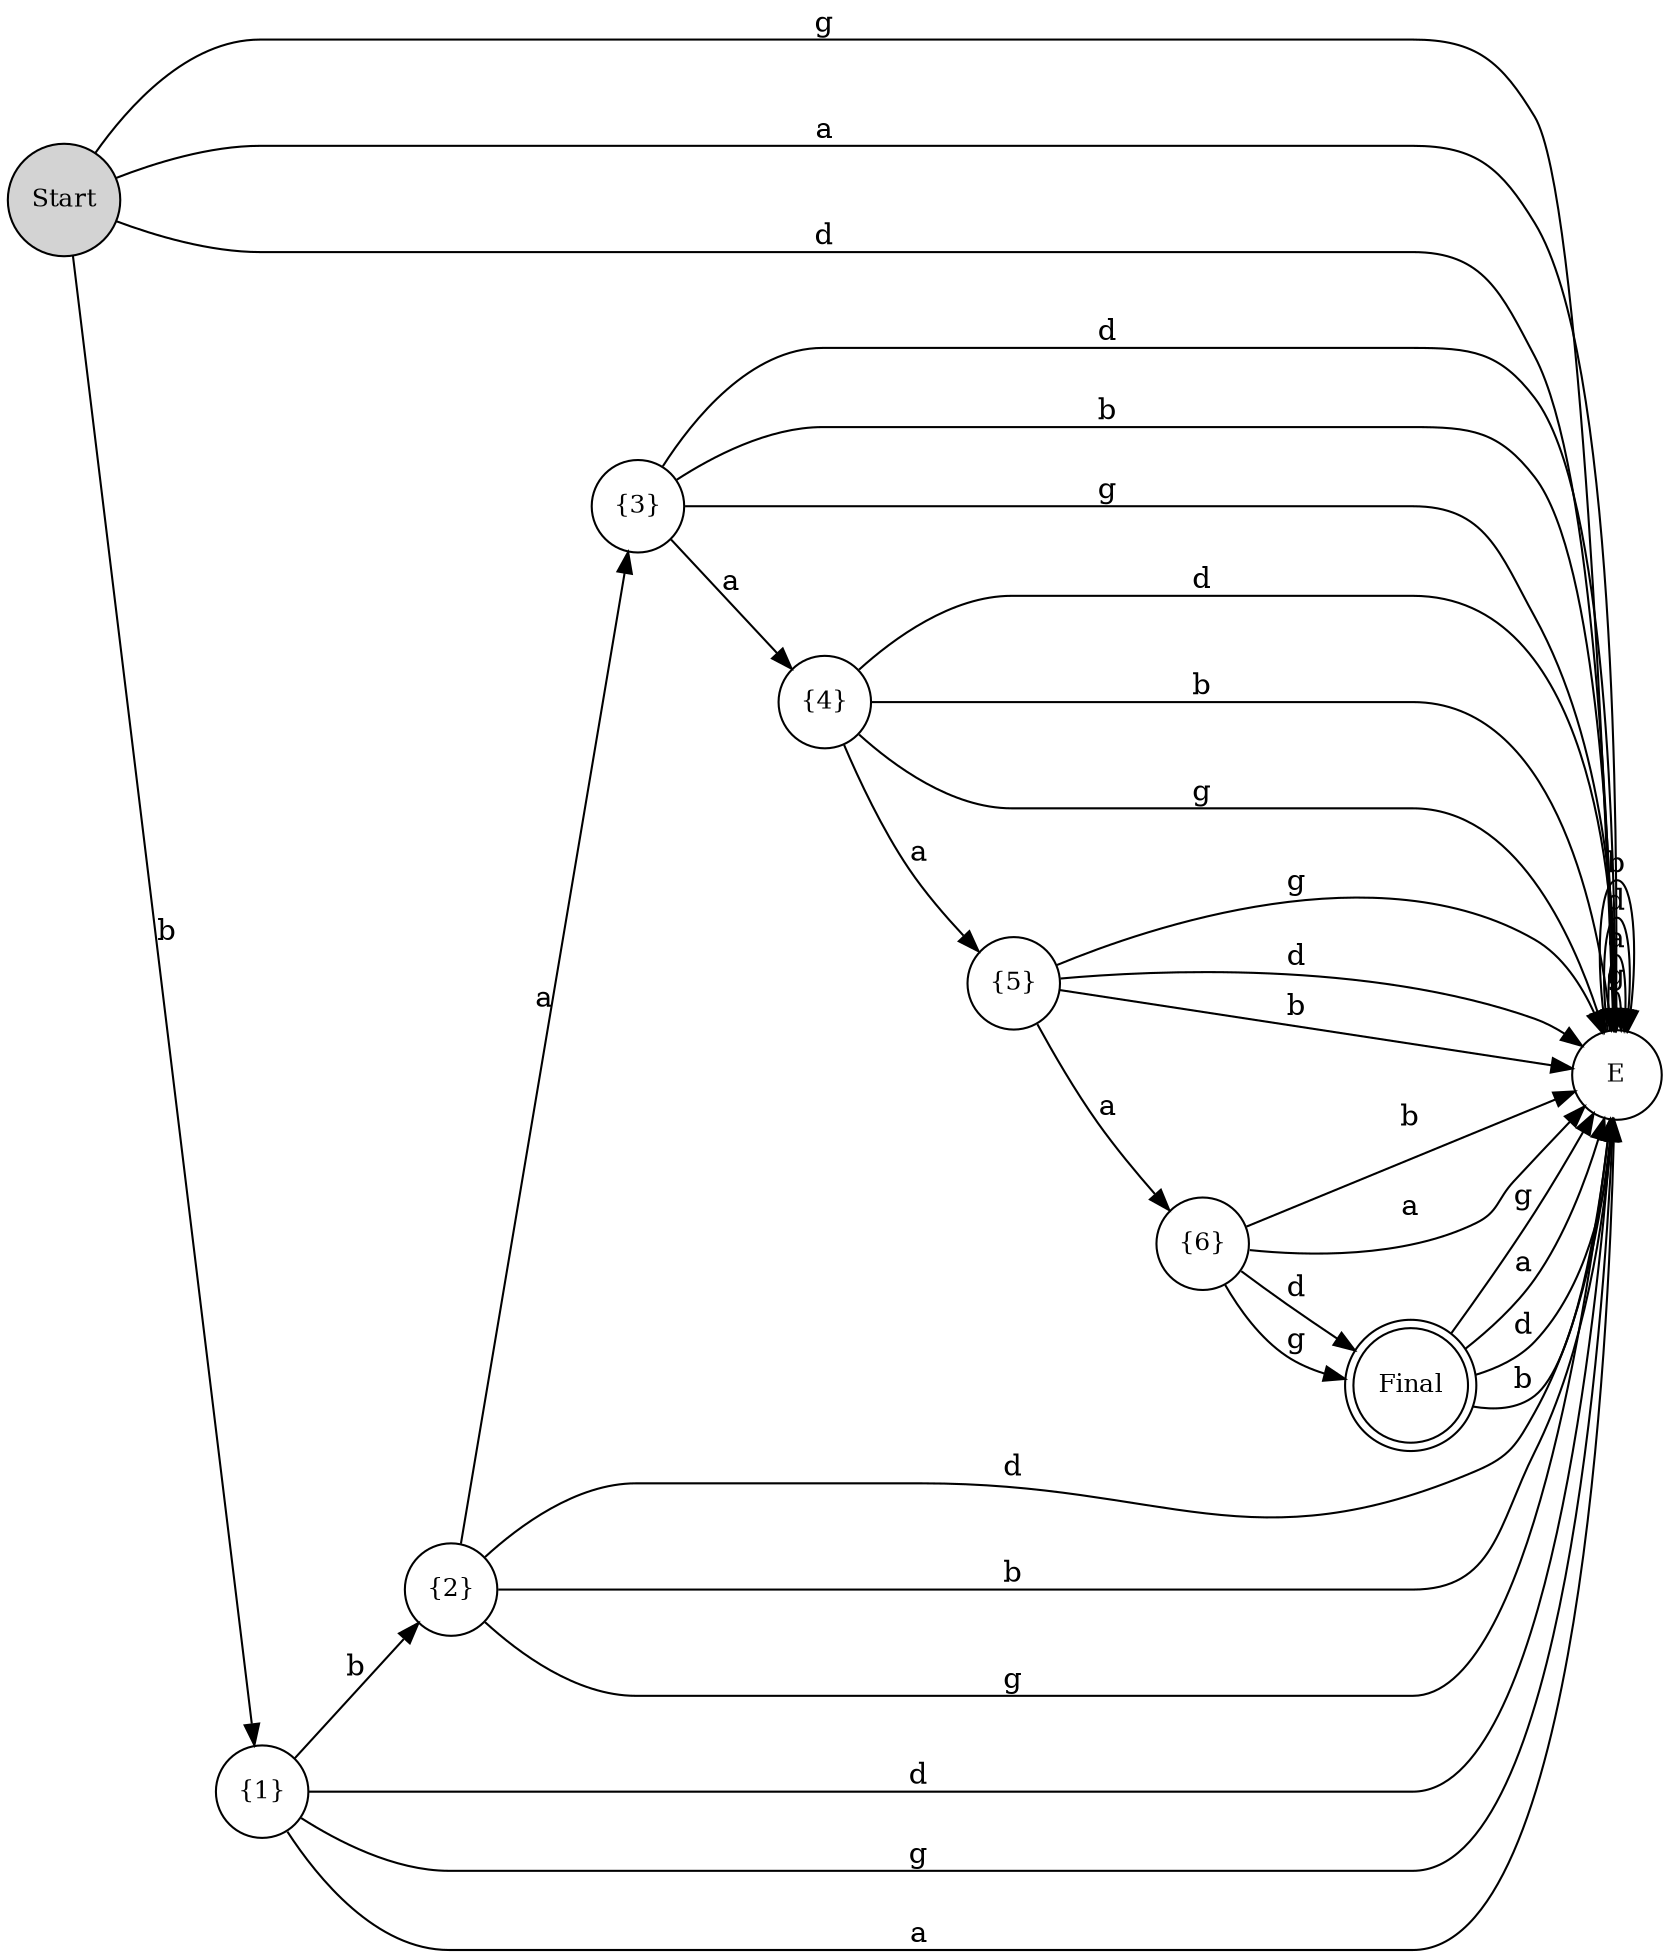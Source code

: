 digraph G {
	graph [bb="0,0,198.36,202.07",
		rankdir=LR
	];
	node [label="\N"];
	"{2}"	[fontsize=12,
		height=0.6,
		pos="25.644,139.16",
		shape=circle,
		width=0.6];
	"{3}"	[fontsize=12,
		height=0.6,
		pos="71.111,180.47",
		shape=circle,
		width=0.6];
	"{2}" -> "{3}"	[label=a,
		lp="41.268,164.33",
		pos="e,55.005,165.84 41.802,153.84 43.41,155.3 45.066,156.81 46.734,158.32"];
	E	[fontsize=12,
		height=0.6,
		pos="98.765,102.85",
		shape=circle,
		width=0.6];
	"{2}" -> E	[label=d,
		lp="59.359,142.7",
		pos="e,87.356,121.36 47.361,141.24 57.114,138.59 68.488,133.5 78.107,127.66"];
	"{2}" -> E	[label=b,
		lp="54.914,104.32",
		pos="e,76.842,100.83 37.112,120.6 44.981,114.54 55.665,108.66 65.966,104.54"];
	"{2}" -> E	[label=g,
		lp="60.489,115.28",
		pos="e,79.116,112.61 45.239,129.43 52.534,125.81 60.986,121.61 68.989,117.64"];
	"{4}"	[fontsize=12,
		height=0.6,
		pos="132.42,178.05",
		shape=circle,
		width=0.6];
	"{5}"	[fontsize=12,
		height=0.6,
		pos="174.64,133.54",
		shape=circle,
		width=0.6];
	"{4}" -> "{5}"	[label=a,
		lp="146.49,151.8",
		pos="e,159.53,149.47 147.19,162.48 148.69,160.9 150.23,159.27 151.79,157.63"];
	"{4}" -> E	[label=d,
		lp="125.69,132.25",
		pos="e,116.87,115.15 135.3,156.28 133,146.34 128.33,134.67 122.83,124.73"];
	"{4}" -> E	[label=b,
		lp="103.28,158.78",
		pos="e,95.868,124.55 114.27,165.69 108.39,157.36 102.8,146.1 99.047,135.38"];
	"{4}" -> E	[label=g,
		lp="114.52,137.33",
		pos="e,107.69,122.8 123.4,157.9 120.02,150.33 116.09,141.56 112.38,133.27"];
	"{6}"	[fontsize=12,
		height=0.6,
		pos="173.67,72.45",
		shape=circle,
		width=0.6];
	"{6}" -> E	[label=b,
		lp="142.47,71.403",
		pos="e,116.05,89.347 151.73,74.857 143.82,77.337 134.79,80.778 126.46,84.449"];
	"{6}" -> E	[label=a,
		lp="146.85,83.133",
		pos="e,120.57,100.49 156.26,86.019 148.86,89.753 139.99,93.572 131.45,96.747"];
	Final	[fontsize=12,
		height=0.75924,
		pos="135.76,27.333",
		shape=doublecircle,
		width=0.75924];
	"{6}" -> Final	[label=d,
		lp="168.45,43.855",
		pos="e,158.25,43.643 165.17,52.24 165.1,52.15 165.04,52.06 164.97,51.97"];
	"{6}" -> Final	[label=g,
		lp="151.96,68.957",
		pos="e,147.86,52.188 155.46,60.834 155.38,60.75 155.3,60.665 155.22,60.581"];
	"{5}" -> "{6}"	[label=a,
		lp="171.25,100.29",
		pos="e,174.02,94.266 174.29,111.48 174.26,109.56 174.23,107.58 174.2,105.59"];
	"{5}" -> E	[label=g,
		lp="149.91,117.17",
		pos="e,120.51,99.173 161.74,115.89 153.32,110.39 142.04,105.27 131.33,101.94"];
	"{5}" -> E	[label=d,
		lp="133.84,139.89",
		pos="e,111.6,120.45 153.1,137.25 143.15,135.35 131.39,131.13 121.33,126.03"];
	"{5}" -> E	[label=b,
		lp="138.61,128.58",
		pos="e,119.15,111.1 154.31,125.31 146.74,122.25 137.97,118.7 129.66,115.35"];
	"{3}" -> "{4}"	[label=a,
		lp="99.084,187.73",
		pos="e,110.7,178.9 92.899,179.61 94.977,179.53 97.115,179.44 99.269,179.36"];
	"{3}" -> E	[label=d,
		lp="91.263,142.76",
		pos="e,103.35,124.26 88.24,166.72 93.446,157.95 98.137,146.29 101.04,135.3"];
	"{3}" -> E	[label=b,
		lp="68.134,134.52",
		pos="e,81.675,116.53 66.533,158.99 68.044,148.9 71.787,136.9 76.486,126.56"];
	"{3}" -> E	[label=g,
		lp="79.675,138.71",
		pos="e,91.43,123.44 78.522,159.67 81.303,151.86 84.529,142.81 87.577,134.25"];
	E -> E	[label=g,
		lp="141.74,102.85",
		pos="e,120.75,101.18 120.75,104.52 130.24,104.65 138.36,104.1 138.36,102.85 138.36,102.17 135.94,101.69 132.18,101.42"];
	E -> E	[label=a,
		lp="195.36,102.85",
		pos="e,120.39,98.544 120.39,107.16 152.35,111.49 192.36,110.06 192.36,102.85 192.36,96.46 160.9,94.607 131.49,97.292"];
	E -> E	[label=d,
		lp="177.74,102.85",
		pos="e,120.43,99.134 120.43,106.57 145.42,109.2 174.36,107.97 174.36,102.85 174.36,98.495 153.38,96.95 131.72,98.216"];
	E -> E	[label=b,
		lp="159.74,102.85",
		pos="e,120.63,99.95 120.63,105.75 138.21,106.91 156.36,105.94 156.36,102.85 156.36,100.43 145.29,99.315 132.06,99.494"];
	"{1}"	[fontsize=12,
		height=0.6,
		pos="21.6,78.043",
		shape=circle,
		width=0.6];
	"{1}" -> "{2}"	[label=b,
		lp="26.622,111.19",
		pos="e,24.211,117.51 23.037,99.764 23.174,101.84 23.315,103.97 23.457,106.11"];
	"{1}" -> E	[label=d,
		lp="47.763,108.75",
		pos="e,77.42,108.15 35.946,94.842 44.531,99.559 55.741,103.68 66.329,106.16"];
	"{1}" -> E	[label=g,
		lp="55.315,68.757",
		pos="e,84.509,86.102 43.048,72.752 52.773,73.921 64.284,77.106 74.333,81.261"];
	"{1}" -> E	[label=a,
		lp="51.567,80.392",
		pos="e,77.76,96.098 42.279,84.691 49.829,87.119 58.554,89.924 66.855,92.592"];
	Final -> E	[label=g,
		lp="98.459,63.065",
		pos="e,91.066,82.25 110.39,38.533 102.97,47.331 96.59,59.561 93.279,71.097"];
	Final -> E	[label=a,
		lp="131.77,79.33",
		pos="e,119.56,96.499 142.46,54.245 140.04,65.577 134.23,78.202 127.08,87.914"];
	Final -> E	[label=d,
		lp="120.85,73.834",
		pos="e,113.27,86.702 129.56,54.438 126.48,61.698 122.74,69.524 118.9,76.729"];
	Final -> E	[label=b,
		lp="109.27,68.049",
		pos="e,102.73,81.238 118.15,48.847 114.33,55.669 110.47,63.356 107.15,70.75"];
	Start	[fontsize=12,
		height=0.61168,
		pos="56.583,30.422",
		shape=circle,
		style=filled,
		width=0.61168];
	Start -> E	[label=g,
		lp="67.843,76.531",
		pos="e,79.675,92.712 56.198,52.655 59.712,62.682 65.923,74.297 72.737,83.906"];
	Start -> E	[label=a,
		lp="82.568,64.1",
		pos="e,99.271,80.967 76.111,41.059 83.049,49.007 90.038,60.041 95.026,70.642"];
	Start -> E	[label=d,
		lp="78.303,70.171",
		pos="e,87.721,83.889 67.887,49.831 72.211,57.256 77.24,65.892 81.969,74.011"];
	Start -> "{1}"	[label=b,
		lp="45.646,58.154",
		pos="e,34.612,60.33 43.357,48.425 42.641,49.4 41.915,50.388 41.184,51.383"];
}
